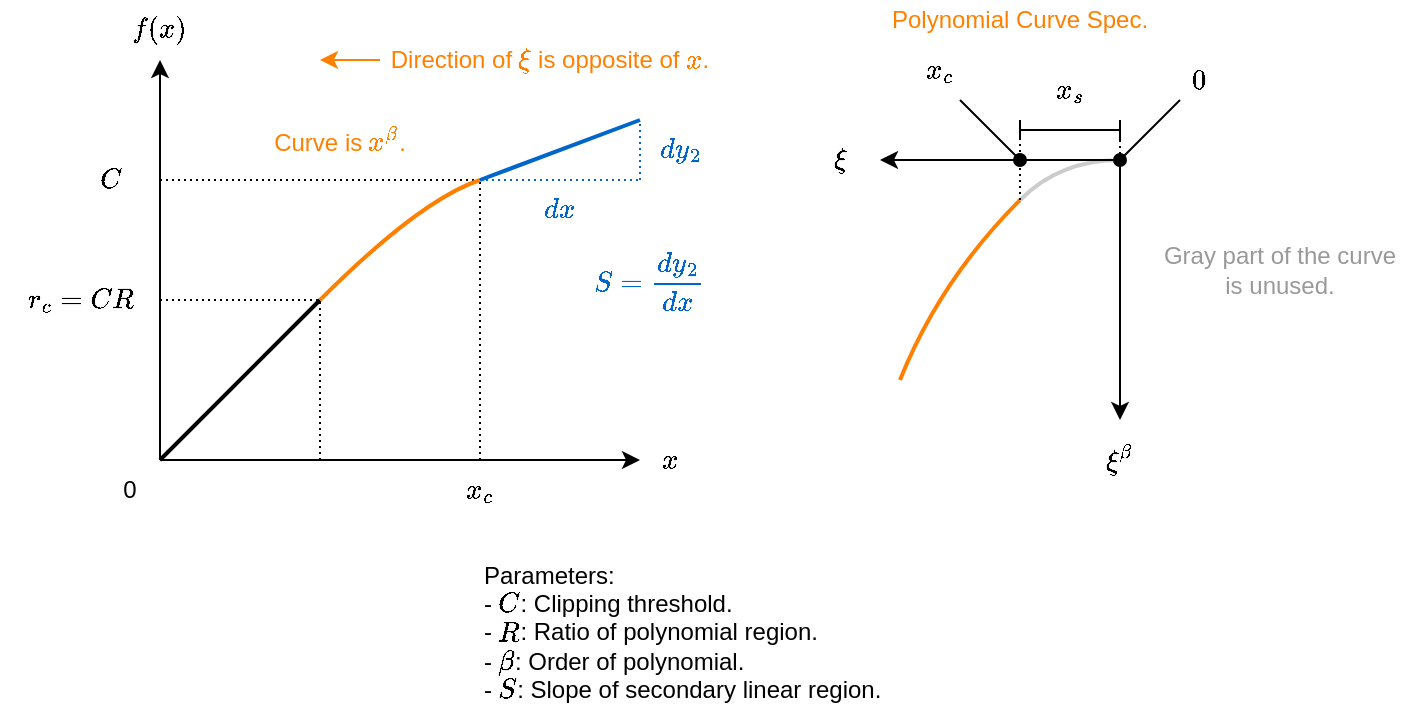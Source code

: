 <mxfile version="26.0.4">
  <diagram name="Page-1" id="FyDZ9fomQucEmp26aNn_">
    <mxGraphModel dx="795" dy="824" grid="1" gridSize="10" guides="1" tooltips="1" connect="1" arrows="1" fold="1" page="1" pageScale="1" pageWidth="1169" pageHeight="827" math="1" shadow="0">
      <root>
        <mxCell id="0" />
        <mxCell id="1" parent="0" />
        <mxCell id="XGQm6nhiAU0paA1w4GmD-17" value="" style="curved=1;endArrow=none;html=1;rounded=0;strokeColor=#FF8000;endFill=0;strokeWidth=2;" parent="1" edge="1">
          <mxGeometry width="50" height="50" relative="1" as="geometry">
            <mxPoint x="590" y="230" as="sourcePoint" />
            <mxPoint x="530" y="320" as="targetPoint" />
            <Array as="points">
              <mxPoint x="550" y="270" />
            </Array>
          </mxGeometry>
        </mxCell>
        <mxCell id="XGQm6nhiAU0paA1w4GmD-18" value="" style="curved=1;endArrow=none;html=1;rounded=0;strokeColor=#CCCCCC;endFill=0;strokeWidth=2;" parent="1" edge="1">
          <mxGeometry width="50" height="50" relative="1" as="geometry">
            <mxPoint x="640" y="210" as="sourcePoint" />
            <mxPoint x="590" y="230" as="targetPoint" />
            <Array as="points">
              <mxPoint x="610" y="210" />
            </Array>
          </mxGeometry>
        </mxCell>
        <mxCell id="XGQm6nhiAU0paA1w4GmD-11" value="" style="endArrow=none;dashed=1;html=1;rounded=0;dashPattern=1 2;entryX=0;entryY=1;entryDx=0;entryDy=0;entryPerimeter=0;" parent="1" target="XGQm6nhiAU0paA1w4GmD-20" edge="1">
          <mxGeometry width="50" height="50" relative="1" as="geometry">
            <mxPoint x="590" y="230" as="sourcePoint" />
            <mxPoint x="590" y="210" as="targetPoint" />
          </mxGeometry>
        </mxCell>
        <mxCell id="XGQm6nhiAU0paA1w4GmD-2" value="" style="endArrow=none;dashed=1;html=1;rounded=0;dashPattern=1 2;" parent="1" edge="1">
          <mxGeometry width="50" height="50" relative="1" as="geometry">
            <mxPoint x="320" y="360" as="sourcePoint" />
            <mxPoint x="320" y="220" as="targetPoint" />
          </mxGeometry>
        </mxCell>
        <mxCell id="mYQEKQMOR9aDjggc0fXe-9" value="" style="endArrow=none;dashed=1;html=1;rounded=0;dashPattern=1 2;" parent="1" edge="1">
          <mxGeometry width="50" height="50" relative="1" as="geometry">
            <mxPoint x="160" y="280" as="sourcePoint" />
            <mxPoint x="240" y="280" as="targetPoint" />
          </mxGeometry>
        </mxCell>
        <mxCell id="rMU5473W70Av_hgDXmGt-1" value="" style="endArrow=none;dashed=1;html=1;rounded=0;dashPattern=1 2;" parent="1" edge="1">
          <mxGeometry width="50" height="50" relative="1" as="geometry">
            <mxPoint x="160" y="220" as="sourcePoint" />
            <mxPoint x="320" y="220" as="targetPoint" />
          </mxGeometry>
        </mxCell>
        <mxCell id="XGQm6nhiAU0paA1w4GmD-1" value="" style="endArrow=none;dashed=1;html=1;rounded=0;dashPattern=1 2;" parent="1" edge="1">
          <mxGeometry width="50" height="50" relative="1" as="geometry">
            <mxPoint x="240" y="360" as="sourcePoint" />
            <mxPoint x="240" y="280" as="targetPoint" />
          </mxGeometry>
        </mxCell>
        <mxCell id="mYQEKQMOR9aDjggc0fXe-1" value="" style="endArrow=classic;html=1;rounded=0;" parent="1" edge="1">
          <mxGeometry width="50" height="50" relative="1" as="geometry">
            <mxPoint x="160" y="360" as="sourcePoint" />
            <mxPoint x="400" y="360" as="targetPoint" />
          </mxGeometry>
        </mxCell>
        <mxCell id="mYQEKQMOR9aDjggc0fXe-2" value="" style="endArrow=classic;html=1;rounded=0;" parent="1" edge="1">
          <mxGeometry width="50" height="50" relative="1" as="geometry">
            <mxPoint x="160" y="360" as="sourcePoint" />
            <mxPoint x="160" y="160" as="targetPoint" />
          </mxGeometry>
        </mxCell>
        <mxCell id="mYQEKQMOR9aDjggc0fXe-3" value="" style="endArrow=none;html=1;rounded=0;strokeWidth=2;" parent="1" edge="1">
          <mxGeometry width="50" height="50" relative="1" as="geometry">
            <mxPoint x="160" y="360" as="sourcePoint" />
            <mxPoint x="240" y="280" as="targetPoint" />
          </mxGeometry>
        </mxCell>
        <mxCell id="mYQEKQMOR9aDjggc0fXe-4" value="" style="curved=1;endArrow=none;html=1;rounded=0;strokeColor=#FF8000;endFill=0;strokeWidth=2;" parent="1" edge="1">
          <mxGeometry width="50" height="50" relative="1" as="geometry">
            <mxPoint x="240" y="280" as="sourcePoint" />
            <mxPoint x="320" y="220" as="targetPoint" />
            <Array as="points">
              <mxPoint x="290" y="230" />
            </Array>
          </mxGeometry>
        </mxCell>
        <mxCell id="mYQEKQMOR9aDjggc0fXe-6" value="" style="endArrow=none;html=1;rounded=0;strokeWidth=2;strokeColor=#0066CC;" parent="1" edge="1">
          <mxGeometry width="50" height="50" relative="1" as="geometry">
            <mxPoint x="320" y="220" as="sourcePoint" />
            <mxPoint x="400" y="190" as="targetPoint" />
          </mxGeometry>
        </mxCell>
        <mxCell id="mYQEKQMOR9aDjggc0fXe-11" value="$$x$$" style="text;strokeColor=none;align=center;fillColor=none;html=1;verticalAlign=middle;whiteSpace=wrap;rounded=0;" parent="1" vertex="1">
          <mxGeometry x="400" y="340" width="30" height="40" as="geometry" />
        </mxCell>
        <mxCell id="mYQEKQMOR9aDjggc0fXe-12" value="$$f(x)$$" style="text;strokeColor=none;align=center;fillColor=none;html=1;verticalAlign=middle;whiteSpace=wrap;rounded=0;" parent="1" vertex="1">
          <mxGeometry x="130" y="130" width="60" height="30" as="geometry" />
        </mxCell>
        <mxCell id="mYQEKQMOR9aDjggc0fXe-15" value="$$r_c=C R$$" style="text;strokeColor=none;align=center;fillColor=none;html=1;verticalAlign=middle;whiteSpace=wrap;rounded=0;" parent="1" vertex="1">
          <mxGeometry x="80" y="260" width="80" height="40" as="geometry" />
        </mxCell>
        <mxCell id="mYQEKQMOR9aDjggc0fXe-16" value="0" style="text;strokeColor=none;align=center;fillColor=none;html=1;verticalAlign=middle;whiteSpace=wrap;rounded=0;" parent="1" vertex="1">
          <mxGeometry x="130" y="360" width="30" height="30" as="geometry" />
        </mxCell>
        <mxCell id="mYQEKQMOR9aDjggc0fXe-17" value="" style="endArrow=none;dashed=1;html=1;rounded=0;dashPattern=1 2;strokeColor=#0066CC;" parent="1" edge="1">
          <mxGeometry width="50" height="50" relative="1" as="geometry">
            <mxPoint x="320" y="220" as="sourcePoint" />
            <mxPoint x="400" y="220" as="targetPoint" />
          </mxGeometry>
        </mxCell>
        <mxCell id="mYQEKQMOR9aDjggc0fXe-18" value="" style="endArrow=none;dashed=1;html=1;rounded=0;dashPattern=1 2;strokeColor=#0066CC;" parent="1" edge="1">
          <mxGeometry width="50" height="50" relative="1" as="geometry">
            <mxPoint x="400" y="220" as="sourcePoint" />
            <mxPoint x="400" y="190" as="targetPoint" />
          </mxGeometry>
        </mxCell>
        <mxCell id="mYQEKQMOR9aDjggc0fXe-19" value="$$dx$$" style="text;strokeColor=none;align=center;fillColor=none;html=1;verticalAlign=middle;whiteSpace=wrap;rounded=0;fontColor=#0066CC;" parent="1" vertex="1">
          <mxGeometry x="340" y="220" width="40" height="30" as="geometry" />
        </mxCell>
        <mxCell id="mYQEKQMOR9aDjggc0fXe-20" value="$$dy_2$$" style="text;strokeColor=none;align=center;fillColor=none;html=1;verticalAlign=middle;whiteSpace=wrap;rounded=0;fontColor=#0066CC;" parent="1" vertex="1">
          <mxGeometry x="400" y="190" width="40" height="30" as="geometry" />
        </mxCell>
        <mxCell id="mYQEKQMOR9aDjggc0fXe-21" value="$$S = \frac{dy_2}{dx}$$" style="text;strokeColor=none;align=center;fillColor=none;html=1;verticalAlign=middle;whiteSpace=wrap;rounded=0;fontColor=#0066CC;" parent="1" vertex="1">
          <mxGeometry x="350" y="240" width="110" height="60" as="geometry" />
        </mxCell>
        <mxCell id="mYQEKQMOR9aDjggc0fXe-22" value="Curve is \(x^\beta\)." style="text;strokeColor=none;align=center;fillColor=none;html=1;verticalAlign=middle;whiteSpace=wrap;rounded=0;fontColor=#FF8000;" parent="1" vertex="1">
          <mxGeometry x="180" y="190" width="140" height="20" as="geometry" />
        </mxCell>
        <mxCell id="rMU5473W70Av_hgDXmGt-3" value="$$C$$" style="text;strokeColor=none;align=center;fillColor=none;html=1;verticalAlign=middle;whiteSpace=wrap;rounded=0;" parent="1" vertex="1">
          <mxGeometry x="110" y="200" width="50" height="40" as="geometry" />
        </mxCell>
        <mxCell id="XGQm6nhiAU0paA1w4GmD-3" value="$$x_c$$" style="text;strokeColor=none;align=center;fillColor=none;html=1;verticalAlign=middle;whiteSpace=wrap;rounded=0;" parent="1" vertex="1">
          <mxGeometry x="300" y="360" width="40" height="30" as="geometry" />
        </mxCell>
        <mxCell id="XGQm6nhiAU0paA1w4GmD-9" value="" style="endArrow=classic;html=1;rounded=0;" parent="1" edge="1">
          <mxGeometry width="50" height="50" relative="1" as="geometry">
            <mxPoint x="640" y="210" as="sourcePoint" />
            <mxPoint x="520" y="210" as="targetPoint" />
          </mxGeometry>
        </mxCell>
        <mxCell id="XGQm6nhiAU0paA1w4GmD-10" value="" style="endArrow=classic;html=1;rounded=0;" parent="1" edge="1">
          <mxGeometry width="50" height="50" relative="1" as="geometry">
            <mxPoint x="640" y="210" as="sourcePoint" />
            <mxPoint x="640" y="340" as="targetPoint" />
          </mxGeometry>
        </mxCell>
        <mxCell id="XGQm6nhiAU0paA1w4GmD-12" value="$$x_s$$" style="text;strokeColor=none;align=center;fillColor=none;html=1;verticalAlign=middle;whiteSpace=wrap;rounded=0;" parent="1" vertex="1">
          <mxGeometry x="595" y="160" width="40" height="30" as="geometry" />
        </mxCell>
        <mxCell id="XGQm6nhiAU0paA1w4GmD-13" value="$$\xi$$" style="text;strokeColor=none;align=center;fillColor=none;html=1;verticalAlign=middle;whiteSpace=wrap;rounded=0;" parent="1" vertex="1">
          <mxGeometry x="480" y="190" width="40" height="40" as="geometry" />
        </mxCell>
        <mxCell id="XGQm6nhiAU0paA1w4GmD-14" value="$$\xi^\beta$$" style="text;strokeColor=none;align=center;fillColor=none;html=1;verticalAlign=middle;whiteSpace=wrap;rounded=0;" parent="1" vertex="1">
          <mxGeometry x="570" y="340" width="140" height="40" as="geometry" />
        </mxCell>
        <mxCell id="XGQm6nhiAU0paA1w4GmD-15" value="Gray part of the curve is unused." style="text;strokeColor=none;align=center;fillColor=none;html=1;verticalAlign=middle;whiteSpace=wrap;rounded=0;fontColor=#999999;" parent="1" vertex="1">
          <mxGeometry x="660" y="250" width="120" height="30" as="geometry" />
        </mxCell>
        <mxCell id="XGQm6nhiAU0paA1w4GmD-20" value="" style="shape=crossbar;whiteSpace=wrap;html=1;rounded=1;" parent="1" vertex="1">
          <mxGeometry x="590" y="190" width="50" height="10" as="geometry" />
        </mxCell>
        <mxCell id="XGQm6nhiAU0paA1w4GmD-21" value="" style="endArrow=none;dashed=1;html=1;rounded=0;dashPattern=1 2;entryX=0;entryY=1;entryDx=0;entryDy=0;entryPerimeter=0;" parent="1" edge="1">
          <mxGeometry width="50" height="50" relative="1" as="geometry">
            <mxPoint x="640" y="210" as="sourcePoint" />
            <mxPoint x="640" y="200" as="targetPoint" />
          </mxGeometry>
        </mxCell>
        <mxCell id="XGQm6nhiAU0paA1w4GmD-23" value="Polynomial Curve Spec." style="text;strokeColor=none;align=center;fillColor=none;html=1;verticalAlign=middle;whiteSpace=wrap;rounded=0;fontColor=#FF8000;" parent="1" vertex="1">
          <mxGeometry x="520" y="130" width="140" height="20" as="geometry" />
        </mxCell>
        <mxCell id="cxR_dERJbeeTF7Q492Xx-1" value="" style="endArrow=oval;html=1;rounded=0;exitX=0.75;exitY=1;exitDx=0;exitDy=0;endFill=1;" parent="1" source="cxR_dERJbeeTF7Q492Xx-2" edge="1">
          <mxGeometry width="50" height="50" relative="1" as="geometry">
            <mxPoint x="570" y="190" as="sourcePoint" />
            <mxPoint x="590" y="210" as="targetPoint" />
          </mxGeometry>
        </mxCell>
        <mxCell id="cxR_dERJbeeTF7Q492Xx-2" value="$$x_c$$" style="text;strokeColor=none;align=center;fillColor=none;html=1;verticalAlign=middle;whiteSpace=wrap;rounded=0;" parent="1" vertex="1">
          <mxGeometry x="530" y="150" width="40" height="30" as="geometry" />
        </mxCell>
        <mxCell id="uyt9Mz1fGKqYYGmh8fDR-1" value="" style="endArrow=oval;html=1;rounded=0;endFill=1;exitX=0.25;exitY=1;exitDx=0;exitDy=0;" parent="1" source="uyt9Mz1fGKqYYGmh8fDR-2" edge="1">
          <mxGeometry width="50" height="50" relative="1" as="geometry">
            <mxPoint x="680" y="190" as="sourcePoint" />
            <mxPoint x="640" y="210" as="targetPoint" />
          </mxGeometry>
        </mxCell>
        <mxCell id="uyt9Mz1fGKqYYGmh8fDR-2" value="$$0$$" style="text;strokeColor=none;align=center;fillColor=none;html=1;verticalAlign=middle;whiteSpace=wrap;rounded=0;" parent="1" vertex="1">
          <mxGeometry x="660" y="160" width="40" height="20" as="geometry" />
        </mxCell>
        <mxCell id="uyt9Mz1fGKqYYGmh8fDR-3" value="" style="endArrow=classic;html=1;rounded=0;strokeColor=#FF8000;" parent="1" edge="1">
          <mxGeometry width="50" height="50" relative="1" as="geometry">
            <mxPoint x="270" y="160" as="sourcePoint" />
            <mxPoint x="240" y="160" as="targetPoint" />
          </mxGeometry>
        </mxCell>
        <mxCell id="uyt9Mz1fGKqYYGmh8fDR-4" value="Direction of \(\xi\) is opposite of \(x\)." style="text;strokeColor=none;align=center;fillColor=none;html=1;verticalAlign=middle;whiteSpace=wrap;rounded=0;fontColor=#FF8000;" parent="1" vertex="1">
          <mxGeometry x="270" y="150" width="170" height="20" as="geometry" />
        </mxCell>
        <mxCell id="JaEXD8E03UeRqQzRxOSL-1" value="Parameters:&lt;br&gt;- \(C\): Clipping threshold.&lt;br&gt;- \(R\): Ratio of polynomial region.&lt;br&gt;- \(\beta\): Order of polynomial.&lt;br&gt;- \(S\): Slope of secondary linear region." style="text;strokeColor=none;align=left;fillColor=none;verticalAlign=middle;whiteSpace=wrap;rounded=0;spacing=2;html=1;horizontal=1;" parent="1" vertex="1">
          <mxGeometry x="320" y="400" width="240" height="91" as="geometry" />
        </mxCell>
      </root>
    </mxGraphModel>
  </diagram>
</mxfile>
